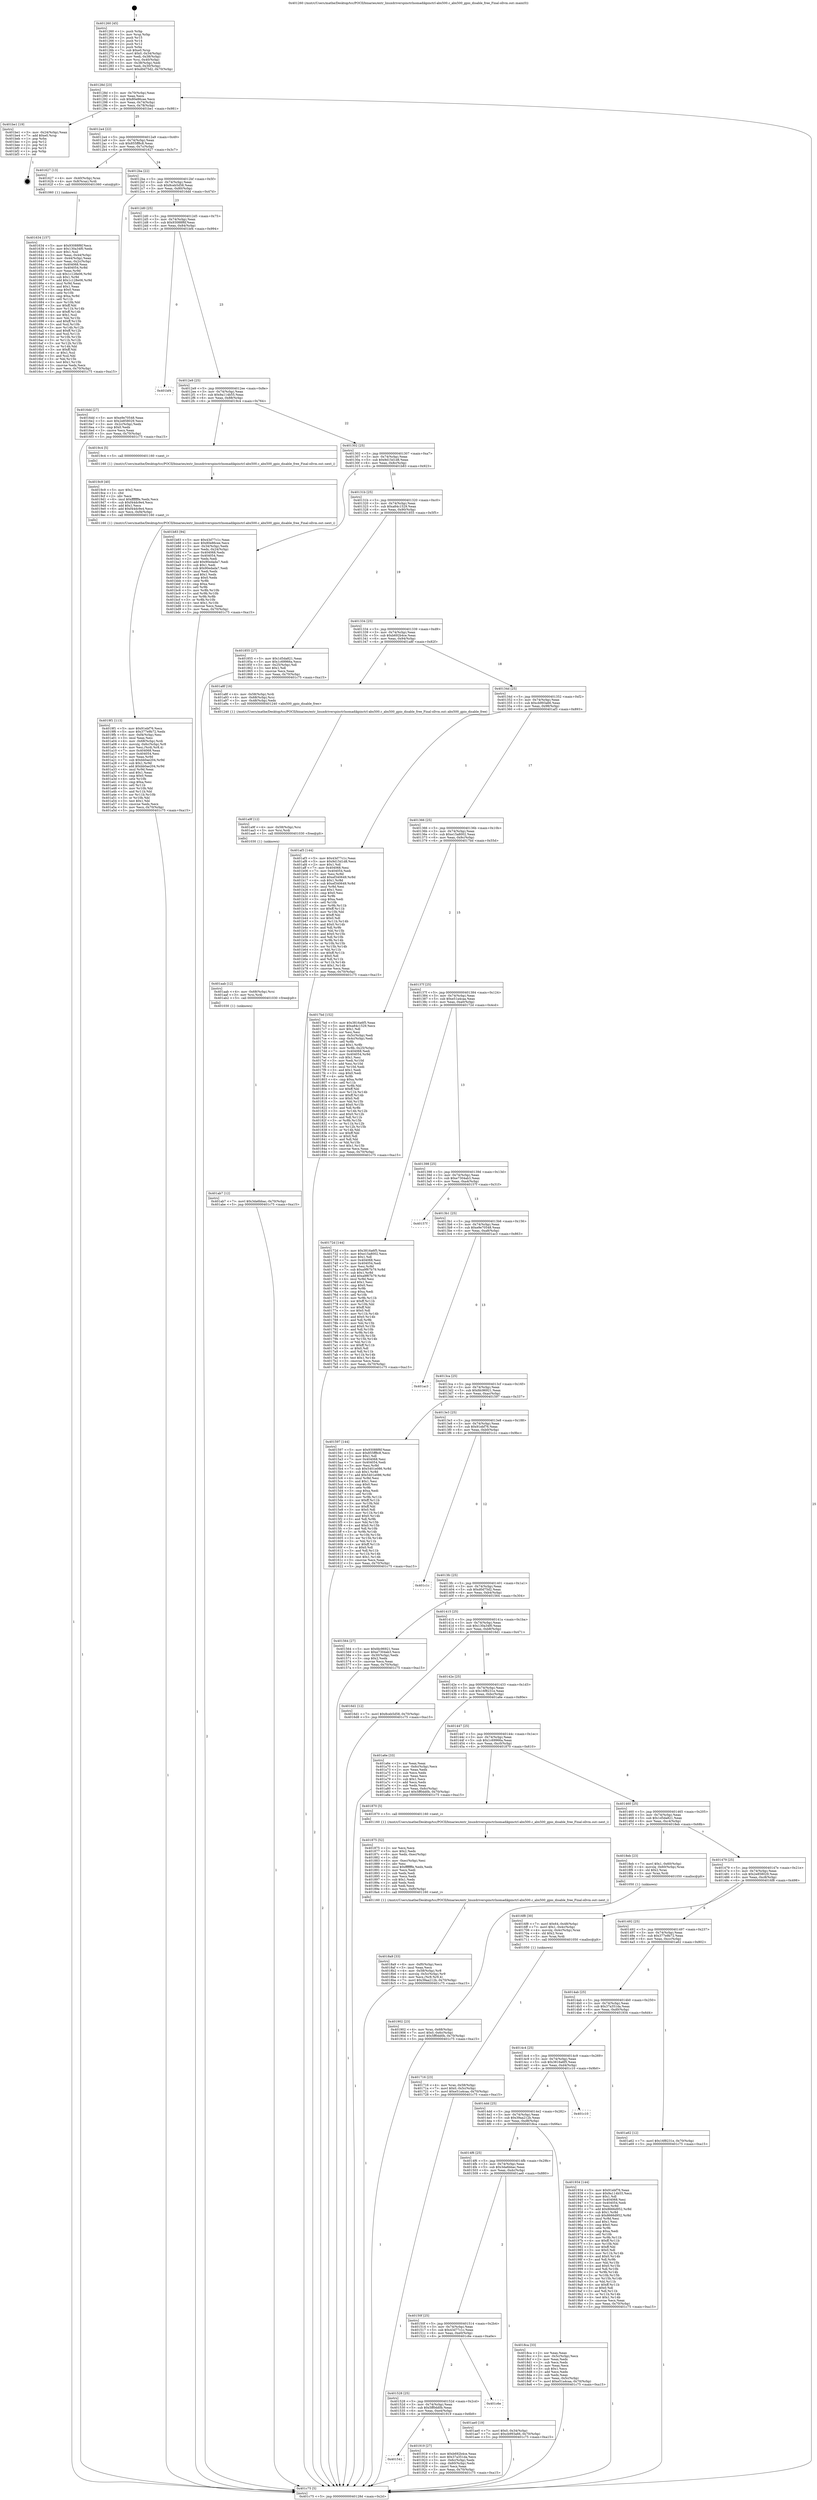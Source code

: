 digraph "0x401260" {
  label = "0x401260 (/mnt/c/Users/mathe/Desktop/tcc/POCII/binaries/extr_linuxdriverspinctrlnomadikpinctrl-abx500.c_abx500_gpio_disable_free_Final-ollvm.out::main(0))"
  labelloc = "t"
  node[shape=record]

  Entry [label="",width=0.3,height=0.3,shape=circle,fillcolor=black,style=filled]
  "0x40128d" [label="{
     0x40128d [23]\l
     | [instrs]\l
     &nbsp;&nbsp;0x40128d \<+3\>: mov -0x70(%rbp),%eax\l
     &nbsp;&nbsp;0x401290 \<+2\>: mov %eax,%ecx\l
     &nbsp;&nbsp;0x401292 \<+6\>: sub $0x80e86cee,%ecx\l
     &nbsp;&nbsp;0x401298 \<+3\>: mov %eax,-0x74(%rbp)\l
     &nbsp;&nbsp;0x40129b \<+3\>: mov %ecx,-0x78(%rbp)\l
     &nbsp;&nbsp;0x40129e \<+6\>: je 0000000000401be1 \<main+0x981\>\l
  }"]
  "0x401be1" [label="{
     0x401be1 [19]\l
     | [instrs]\l
     &nbsp;&nbsp;0x401be1 \<+3\>: mov -0x24(%rbp),%eax\l
     &nbsp;&nbsp;0x401be4 \<+7\>: add $0xe0,%rsp\l
     &nbsp;&nbsp;0x401beb \<+1\>: pop %rbx\l
     &nbsp;&nbsp;0x401bec \<+2\>: pop %r12\l
     &nbsp;&nbsp;0x401bee \<+2\>: pop %r14\l
     &nbsp;&nbsp;0x401bf0 \<+2\>: pop %r15\l
     &nbsp;&nbsp;0x401bf2 \<+1\>: pop %rbp\l
     &nbsp;&nbsp;0x401bf3 \<+1\>: ret\l
  }"]
  "0x4012a4" [label="{
     0x4012a4 [22]\l
     | [instrs]\l
     &nbsp;&nbsp;0x4012a4 \<+5\>: jmp 00000000004012a9 \<main+0x49\>\l
     &nbsp;&nbsp;0x4012a9 \<+3\>: mov -0x74(%rbp),%eax\l
     &nbsp;&nbsp;0x4012ac \<+5\>: sub $0x855ff8c8,%eax\l
     &nbsp;&nbsp;0x4012b1 \<+3\>: mov %eax,-0x7c(%rbp)\l
     &nbsp;&nbsp;0x4012b4 \<+6\>: je 0000000000401627 \<main+0x3c7\>\l
  }"]
  Exit [label="",width=0.3,height=0.3,shape=circle,fillcolor=black,style=filled,peripheries=2]
  "0x401627" [label="{
     0x401627 [13]\l
     | [instrs]\l
     &nbsp;&nbsp;0x401627 \<+4\>: mov -0x40(%rbp),%rax\l
     &nbsp;&nbsp;0x40162b \<+4\>: mov 0x8(%rax),%rdi\l
     &nbsp;&nbsp;0x40162f \<+5\>: call 0000000000401060 \<atoi@plt\>\l
     | [calls]\l
     &nbsp;&nbsp;0x401060 \{1\} (unknown)\l
  }"]
  "0x4012ba" [label="{
     0x4012ba [22]\l
     | [instrs]\l
     &nbsp;&nbsp;0x4012ba \<+5\>: jmp 00000000004012bf \<main+0x5f\>\l
     &nbsp;&nbsp;0x4012bf \<+3\>: mov -0x74(%rbp),%eax\l
     &nbsp;&nbsp;0x4012c2 \<+5\>: sub $0x8ceb5d58,%eax\l
     &nbsp;&nbsp;0x4012c7 \<+3\>: mov %eax,-0x80(%rbp)\l
     &nbsp;&nbsp;0x4012ca \<+6\>: je 00000000004016dd \<main+0x47d\>\l
  }"]
  "0x401ab7" [label="{
     0x401ab7 [12]\l
     | [instrs]\l
     &nbsp;&nbsp;0x401ab7 \<+7\>: movl $0x3da6bbac,-0x70(%rbp)\l
     &nbsp;&nbsp;0x401abe \<+5\>: jmp 0000000000401c75 \<main+0xa15\>\l
  }"]
  "0x4016dd" [label="{
     0x4016dd [27]\l
     | [instrs]\l
     &nbsp;&nbsp;0x4016dd \<+5\>: mov $0xe9e70548,%eax\l
     &nbsp;&nbsp;0x4016e2 \<+5\>: mov $0x2e858029,%ecx\l
     &nbsp;&nbsp;0x4016e7 \<+3\>: mov -0x2c(%rbp),%edx\l
     &nbsp;&nbsp;0x4016ea \<+3\>: cmp $0x0,%edx\l
     &nbsp;&nbsp;0x4016ed \<+3\>: cmove %ecx,%eax\l
     &nbsp;&nbsp;0x4016f0 \<+3\>: mov %eax,-0x70(%rbp)\l
     &nbsp;&nbsp;0x4016f3 \<+5\>: jmp 0000000000401c75 \<main+0xa15\>\l
  }"]
  "0x4012d0" [label="{
     0x4012d0 [25]\l
     | [instrs]\l
     &nbsp;&nbsp;0x4012d0 \<+5\>: jmp 00000000004012d5 \<main+0x75\>\l
     &nbsp;&nbsp;0x4012d5 \<+3\>: mov -0x74(%rbp),%eax\l
     &nbsp;&nbsp;0x4012d8 \<+5\>: sub $0x93088f6f,%eax\l
     &nbsp;&nbsp;0x4012dd \<+6\>: mov %eax,-0x84(%rbp)\l
     &nbsp;&nbsp;0x4012e3 \<+6\>: je 0000000000401bf4 \<main+0x994\>\l
  }"]
  "0x401aab" [label="{
     0x401aab [12]\l
     | [instrs]\l
     &nbsp;&nbsp;0x401aab \<+4\>: mov -0x68(%rbp),%rsi\l
     &nbsp;&nbsp;0x401aaf \<+3\>: mov %rsi,%rdi\l
     &nbsp;&nbsp;0x401ab2 \<+5\>: call 0000000000401030 \<free@plt\>\l
     | [calls]\l
     &nbsp;&nbsp;0x401030 \{1\} (unknown)\l
  }"]
  "0x401bf4" [label="{
     0x401bf4\l
  }", style=dashed]
  "0x4012e9" [label="{
     0x4012e9 [25]\l
     | [instrs]\l
     &nbsp;&nbsp;0x4012e9 \<+5\>: jmp 00000000004012ee \<main+0x8e\>\l
     &nbsp;&nbsp;0x4012ee \<+3\>: mov -0x74(%rbp),%eax\l
     &nbsp;&nbsp;0x4012f1 \<+5\>: sub $0x9a114b55,%eax\l
     &nbsp;&nbsp;0x4012f6 \<+6\>: mov %eax,-0x88(%rbp)\l
     &nbsp;&nbsp;0x4012fc \<+6\>: je 00000000004019c4 \<main+0x764\>\l
  }"]
  "0x401a9f" [label="{
     0x401a9f [12]\l
     | [instrs]\l
     &nbsp;&nbsp;0x401a9f \<+4\>: mov -0x58(%rbp),%rsi\l
     &nbsp;&nbsp;0x401aa3 \<+3\>: mov %rsi,%rdi\l
     &nbsp;&nbsp;0x401aa6 \<+5\>: call 0000000000401030 \<free@plt\>\l
     | [calls]\l
     &nbsp;&nbsp;0x401030 \{1\} (unknown)\l
  }"]
  "0x4019c4" [label="{
     0x4019c4 [5]\l
     | [instrs]\l
     &nbsp;&nbsp;0x4019c4 \<+5\>: call 0000000000401160 \<next_i\>\l
     | [calls]\l
     &nbsp;&nbsp;0x401160 \{1\} (/mnt/c/Users/mathe/Desktop/tcc/POCII/binaries/extr_linuxdriverspinctrlnomadikpinctrl-abx500.c_abx500_gpio_disable_free_Final-ollvm.out::next_i)\l
  }"]
  "0x401302" [label="{
     0x401302 [25]\l
     | [instrs]\l
     &nbsp;&nbsp;0x401302 \<+5\>: jmp 0000000000401307 \<main+0xa7\>\l
     &nbsp;&nbsp;0x401307 \<+3\>: mov -0x74(%rbp),%eax\l
     &nbsp;&nbsp;0x40130a \<+5\>: sub $0x9d15d1d8,%eax\l
     &nbsp;&nbsp;0x40130f \<+6\>: mov %eax,-0x8c(%rbp)\l
     &nbsp;&nbsp;0x401315 \<+6\>: je 0000000000401b83 \<main+0x923\>\l
  }"]
  "0x4019f1" [label="{
     0x4019f1 [113]\l
     | [instrs]\l
     &nbsp;&nbsp;0x4019f1 \<+5\>: mov $0x91ebf76,%ecx\l
     &nbsp;&nbsp;0x4019f6 \<+5\>: mov $0x377e9b72,%edx\l
     &nbsp;&nbsp;0x4019fb \<+6\>: mov -0xf4(%rbp),%esi\l
     &nbsp;&nbsp;0x401a01 \<+3\>: imul %eax,%esi\l
     &nbsp;&nbsp;0x401a04 \<+4\>: mov -0x68(%rbp),%rdi\l
     &nbsp;&nbsp;0x401a08 \<+4\>: movslq -0x6c(%rbp),%r8\l
     &nbsp;&nbsp;0x401a0c \<+4\>: mov %esi,(%rdi,%r8,4)\l
     &nbsp;&nbsp;0x401a10 \<+7\>: mov 0x404068,%eax\l
     &nbsp;&nbsp;0x401a17 \<+7\>: mov 0x404054,%esi\l
     &nbsp;&nbsp;0x401a1e \<+3\>: mov %eax,%r9d\l
     &nbsp;&nbsp;0x401a21 \<+7\>: sub $0xbb0ae204,%r9d\l
     &nbsp;&nbsp;0x401a28 \<+4\>: sub $0x1,%r9d\l
     &nbsp;&nbsp;0x401a2c \<+7\>: add $0xbb0ae204,%r9d\l
     &nbsp;&nbsp;0x401a33 \<+4\>: imul %r9d,%eax\l
     &nbsp;&nbsp;0x401a37 \<+3\>: and $0x1,%eax\l
     &nbsp;&nbsp;0x401a3a \<+3\>: cmp $0x0,%eax\l
     &nbsp;&nbsp;0x401a3d \<+4\>: sete %r10b\l
     &nbsp;&nbsp;0x401a41 \<+3\>: cmp $0xa,%esi\l
     &nbsp;&nbsp;0x401a44 \<+4\>: setl %r11b\l
     &nbsp;&nbsp;0x401a48 \<+3\>: mov %r10b,%bl\l
     &nbsp;&nbsp;0x401a4b \<+3\>: and %r11b,%bl\l
     &nbsp;&nbsp;0x401a4e \<+3\>: xor %r11b,%r10b\l
     &nbsp;&nbsp;0x401a51 \<+3\>: or %r10b,%bl\l
     &nbsp;&nbsp;0x401a54 \<+3\>: test $0x1,%bl\l
     &nbsp;&nbsp;0x401a57 \<+3\>: cmovne %edx,%ecx\l
     &nbsp;&nbsp;0x401a5a \<+3\>: mov %ecx,-0x70(%rbp)\l
     &nbsp;&nbsp;0x401a5d \<+5\>: jmp 0000000000401c75 \<main+0xa15\>\l
  }"]
  "0x401b83" [label="{
     0x401b83 [94]\l
     | [instrs]\l
     &nbsp;&nbsp;0x401b83 \<+5\>: mov $0x43d77c1c,%eax\l
     &nbsp;&nbsp;0x401b88 \<+5\>: mov $0x80e86cee,%ecx\l
     &nbsp;&nbsp;0x401b8d \<+3\>: mov -0x34(%rbp),%edx\l
     &nbsp;&nbsp;0x401b90 \<+3\>: mov %edx,-0x24(%rbp)\l
     &nbsp;&nbsp;0x401b93 \<+7\>: mov 0x404068,%edx\l
     &nbsp;&nbsp;0x401b9a \<+7\>: mov 0x404054,%esi\l
     &nbsp;&nbsp;0x401ba1 \<+2\>: mov %edx,%edi\l
     &nbsp;&nbsp;0x401ba3 \<+6\>: add $0x90edada7,%edi\l
     &nbsp;&nbsp;0x401ba9 \<+3\>: sub $0x1,%edi\l
     &nbsp;&nbsp;0x401bac \<+6\>: sub $0x90edada7,%edi\l
     &nbsp;&nbsp;0x401bb2 \<+3\>: imul %edi,%edx\l
     &nbsp;&nbsp;0x401bb5 \<+3\>: and $0x1,%edx\l
     &nbsp;&nbsp;0x401bb8 \<+3\>: cmp $0x0,%edx\l
     &nbsp;&nbsp;0x401bbb \<+4\>: sete %r8b\l
     &nbsp;&nbsp;0x401bbf \<+3\>: cmp $0xa,%esi\l
     &nbsp;&nbsp;0x401bc2 \<+4\>: setl %r9b\l
     &nbsp;&nbsp;0x401bc6 \<+3\>: mov %r8b,%r10b\l
     &nbsp;&nbsp;0x401bc9 \<+3\>: and %r9b,%r10b\l
     &nbsp;&nbsp;0x401bcc \<+3\>: xor %r9b,%r8b\l
     &nbsp;&nbsp;0x401bcf \<+3\>: or %r8b,%r10b\l
     &nbsp;&nbsp;0x401bd2 \<+4\>: test $0x1,%r10b\l
     &nbsp;&nbsp;0x401bd6 \<+3\>: cmovne %ecx,%eax\l
     &nbsp;&nbsp;0x401bd9 \<+3\>: mov %eax,-0x70(%rbp)\l
     &nbsp;&nbsp;0x401bdc \<+5\>: jmp 0000000000401c75 \<main+0xa15\>\l
  }"]
  "0x40131b" [label="{
     0x40131b [25]\l
     | [instrs]\l
     &nbsp;&nbsp;0x40131b \<+5\>: jmp 0000000000401320 \<main+0xc0\>\l
     &nbsp;&nbsp;0x401320 \<+3\>: mov -0x74(%rbp),%eax\l
     &nbsp;&nbsp;0x401323 \<+5\>: sub $0xa84c1529,%eax\l
     &nbsp;&nbsp;0x401328 \<+6\>: mov %eax,-0x90(%rbp)\l
     &nbsp;&nbsp;0x40132e \<+6\>: je 0000000000401855 \<main+0x5f5\>\l
  }"]
  "0x4019c9" [label="{
     0x4019c9 [40]\l
     | [instrs]\l
     &nbsp;&nbsp;0x4019c9 \<+5\>: mov $0x2,%ecx\l
     &nbsp;&nbsp;0x4019ce \<+1\>: cltd\l
     &nbsp;&nbsp;0x4019cf \<+2\>: idiv %ecx\l
     &nbsp;&nbsp;0x4019d1 \<+6\>: imul $0xfffffffe,%edx,%ecx\l
     &nbsp;&nbsp;0x4019d7 \<+6\>: sub $0xf44dc9e4,%ecx\l
     &nbsp;&nbsp;0x4019dd \<+3\>: add $0x1,%ecx\l
     &nbsp;&nbsp;0x4019e0 \<+6\>: add $0xf44dc9e4,%ecx\l
     &nbsp;&nbsp;0x4019e6 \<+6\>: mov %ecx,-0xf4(%rbp)\l
     &nbsp;&nbsp;0x4019ec \<+5\>: call 0000000000401160 \<next_i\>\l
     | [calls]\l
     &nbsp;&nbsp;0x401160 \{1\} (/mnt/c/Users/mathe/Desktop/tcc/POCII/binaries/extr_linuxdriverspinctrlnomadikpinctrl-abx500.c_abx500_gpio_disable_free_Final-ollvm.out::next_i)\l
  }"]
  "0x401855" [label="{
     0x401855 [27]\l
     | [instrs]\l
     &nbsp;&nbsp;0x401855 \<+5\>: mov $0x1d5da821,%eax\l
     &nbsp;&nbsp;0x40185a \<+5\>: mov $0x1c69966a,%ecx\l
     &nbsp;&nbsp;0x40185f \<+3\>: mov -0x25(%rbp),%dl\l
     &nbsp;&nbsp;0x401862 \<+3\>: test $0x1,%dl\l
     &nbsp;&nbsp;0x401865 \<+3\>: cmovne %ecx,%eax\l
     &nbsp;&nbsp;0x401868 \<+3\>: mov %eax,-0x70(%rbp)\l
     &nbsp;&nbsp;0x40186b \<+5\>: jmp 0000000000401c75 \<main+0xa15\>\l
  }"]
  "0x401334" [label="{
     0x401334 [25]\l
     | [instrs]\l
     &nbsp;&nbsp;0x401334 \<+5\>: jmp 0000000000401339 \<main+0xd9\>\l
     &nbsp;&nbsp;0x401339 \<+3\>: mov -0x74(%rbp),%eax\l
     &nbsp;&nbsp;0x40133c \<+5\>: sub $0xb692b4ce,%eax\l
     &nbsp;&nbsp;0x401341 \<+6\>: mov %eax,-0x94(%rbp)\l
     &nbsp;&nbsp;0x401347 \<+6\>: je 0000000000401a8f \<main+0x82f\>\l
  }"]
  "0x401541" [label="{
     0x401541\l
  }", style=dashed]
  "0x401a8f" [label="{
     0x401a8f [16]\l
     | [instrs]\l
     &nbsp;&nbsp;0x401a8f \<+4\>: mov -0x58(%rbp),%rdi\l
     &nbsp;&nbsp;0x401a93 \<+4\>: mov -0x68(%rbp),%rsi\l
     &nbsp;&nbsp;0x401a97 \<+3\>: mov -0x48(%rbp),%edx\l
     &nbsp;&nbsp;0x401a9a \<+5\>: call 0000000000401240 \<abx500_gpio_disable_free\>\l
     | [calls]\l
     &nbsp;&nbsp;0x401240 \{1\} (/mnt/c/Users/mathe/Desktop/tcc/POCII/binaries/extr_linuxdriverspinctrlnomadikpinctrl-abx500.c_abx500_gpio_disable_free_Final-ollvm.out::abx500_gpio_disable_free)\l
  }"]
  "0x40134d" [label="{
     0x40134d [25]\l
     | [instrs]\l
     &nbsp;&nbsp;0x40134d \<+5\>: jmp 0000000000401352 \<main+0xf2\>\l
     &nbsp;&nbsp;0x401352 \<+3\>: mov -0x74(%rbp),%eax\l
     &nbsp;&nbsp;0x401355 \<+5\>: sub $0xcb993a66,%eax\l
     &nbsp;&nbsp;0x40135a \<+6\>: mov %eax,-0x98(%rbp)\l
     &nbsp;&nbsp;0x401360 \<+6\>: je 0000000000401af3 \<main+0x893\>\l
  }"]
  "0x401919" [label="{
     0x401919 [27]\l
     | [instrs]\l
     &nbsp;&nbsp;0x401919 \<+5\>: mov $0xb692b4ce,%eax\l
     &nbsp;&nbsp;0x40191e \<+5\>: mov $0x37a351da,%ecx\l
     &nbsp;&nbsp;0x401923 \<+3\>: mov -0x6c(%rbp),%edx\l
     &nbsp;&nbsp;0x401926 \<+3\>: cmp -0x60(%rbp),%edx\l
     &nbsp;&nbsp;0x401929 \<+3\>: cmovl %ecx,%eax\l
     &nbsp;&nbsp;0x40192c \<+3\>: mov %eax,-0x70(%rbp)\l
     &nbsp;&nbsp;0x40192f \<+5\>: jmp 0000000000401c75 \<main+0xa15\>\l
  }"]
  "0x401af3" [label="{
     0x401af3 [144]\l
     | [instrs]\l
     &nbsp;&nbsp;0x401af3 \<+5\>: mov $0x43d77c1c,%eax\l
     &nbsp;&nbsp;0x401af8 \<+5\>: mov $0x9d15d1d8,%ecx\l
     &nbsp;&nbsp;0x401afd \<+2\>: mov $0x1,%dl\l
     &nbsp;&nbsp;0x401aff \<+7\>: mov 0x404068,%esi\l
     &nbsp;&nbsp;0x401b06 \<+7\>: mov 0x404054,%edi\l
     &nbsp;&nbsp;0x401b0d \<+3\>: mov %esi,%r8d\l
     &nbsp;&nbsp;0x401b10 \<+7\>: add $0xef340649,%r8d\l
     &nbsp;&nbsp;0x401b17 \<+4\>: sub $0x1,%r8d\l
     &nbsp;&nbsp;0x401b1b \<+7\>: sub $0xef340649,%r8d\l
     &nbsp;&nbsp;0x401b22 \<+4\>: imul %r8d,%esi\l
     &nbsp;&nbsp;0x401b26 \<+3\>: and $0x1,%esi\l
     &nbsp;&nbsp;0x401b29 \<+3\>: cmp $0x0,%esi\l
     &nbsp;&nbsp;0x401b2c \<+4\>: sete %r9b\l
     &nbsp;&nbsp;0x401b30 \<+3\>: cmp $0xa,%edi\l
     &nbsp;&nbsp;0x401b33 \<+4\>: setl %r10b\l
     &nbsp;&nbsp;0x401b37 \<+3\>: mov %r9b,%r11b\l
     &nbsp;&nbsp;0x401b3a \<+4\>: xor $0xff,%r11b\l
     &nbsp;&nbsp;0x401b3e \<+3\>: mov %r10b,%bl\l
     &nbsp;&nbsp;0x401b41 \<+3\>: xor $0xff,%bl\l
     &nbsp;&nbsp;0x401b44 \<+3\>: xor $0x0,%dl\l
     &nbsp;&nbsp;0x401b47 \<+3\>: mov %r11b,%r14b\l
     &nbsp;&nbsp;0x401b4a \<+4\>: and $0x0,%r14b\l
     &nbsp;&nbsp;0x401b4e \<+3\>: and %dl,%r9b\l
     &nbsp;&nbsp;0x401b51 \<+3\>: mov %bl,%r15b\l
     &nbsp;&nbsp;0x401b54 \<+4\>: and $0x0,%r15b\l
     &nbsp;&nbsp;0x401b58 \<+3\>: and %dl,%r10b\l
     &nbsp;&nbsp;0x401b5b \<+3\>: or %r9b,%r14b\l
     &nbsp;&nbsp;0x401b5e \<+3\>: or %r10b,%r15b\l
     &nbsp;&nbsp;0x401b61 \<+3\>: xor %r15b,%r14b\l
     &nbsp;&nbsp;0x401b64 \<+3\>: or %bl,%r11b\l
     &nbsp;&nbsp;0x401b67 \<+4\>: xor $0xff,%r11b\l
     &nbsp;&nbsp;0x401b6b \<+3\>: or $0x0,%dl\l
     &nbsp;&nbsp;0x401b6e \<+3\>: and %dl,%r11b\l
     &nbsp;&nbsp;0x401b71 \<+3\>: or %r11b,%r14b\l
     &nbsp;&nbsp;0x401b74 \<+4\>: test $0x1,%r14b\l
     &nbsp;&nbsp;0x401b78 \<+3\>: cmovne %ecx,%eax\l
     &nbsp;&nbsp;0x401b7b \<+3\>: mov %eax,-0x70(%rbp)\l
     &nbsp;&nbsp;0x401b7e \<+5\>: jmp 0000000000401c75 \<main+0xa15\>\l
  }"]
  "0x401366" [label="{
     0x401366 [25]\l
     | [instrs]\l
     &nbsp;&nbsp;0x401366 \<+5\>: jmp 000000000040136b \<main+0x10b\>\l
     &nbsp;&nbsp;0x40136b \<+3\>: mov -0x74(%rbp),%eax\l
     &nbsp;&nbsp;0x40136e \<+5\>: sub $0xe15a8002,%eax\l
     &nbsp;&nbsp;0x401373 \<+6\>: mov %eax,-0x9c(%rbp)\l
     &nbsp;&nbsp;0x401379 \<+6\>: je 00000000004017bd \<main+0x55d\>\l
  }"]
  "0x401528" [label="{
     0x401528 [25]\l
     | [instrs]\l
     &nbsp;&nbsp;0x401528 \<+5\>: jmp 000000000040152d \<main+0x2cd\>\l
     &nbsp;&nbsp;0x40152d \<+3\>: mov -0x74(%rbp),%eax\l
     &nbsp;&nbsp;0x401530 \<+5\>: sub $0x5ff0dd0b,%eax\l
     &nbsp;&nbsp;0x401535 \<+6\>: mov %eax,-0xe4(%rbp)\l
     &nbsp;&nbsp;0x40153b \<+6\>: je 0000000000401919 \<main+0x6b9\>\l
  }"]
  "0x4017bd" [label="{
     0x4017bd [152]\l
     | [instrs]\l
     &nbsp;&nbsp;0x4017bd \<+5\>: mov $0x3816a6f5,%eax\l
     &nbsp;&nbsp;0x4017c2 \<+5\>: mov $0xa84c1529,%ecx\l
     &nbsp;&nbsp;0x4017c7 \<+2\>: mov $0x1,%dl\l
     &nbsp;&nbsp;0x4017c9 \<+2\>: xor %esi,%esi\l
     &nbsp;&nbsp;0x4017cb \<+3\>: mov -0x5c(%rbp),%edi\l
     &nbsp;&nbsp;0x4017ce \<+3\>: cmp -0x4c(%rbp),%edi\l
     &nbsp;&nbsp;0x4017d1 \<+4\>: setl %r8b\l
     &nbsp;&nbsp;0x4017d5 \<+4\>: and $0x1,%r8b\l
     &nbsp;&nbsp;0x4017d9 \<+4\>: mov %r8b,-0x25(%rbp)\l
     &nbsp;&nbsp;0x4017dd \<+7\>: mov 0x404068,%edi\l
     &nbsp;&nbsp;0x4017e4 \<+8\>: mov 0x404054,%r9d\l
     &nbsp;&nbsp;0x4017ec \<+3\>: sub $0x1,%esi\l
     &nbsp;&nbsp;0x4017ef \<+3\>: mov %edi,%r10d\l
     &nbsp;&nbsp;0x4017f2 \<+3\>: add %esi,%r10d\l
     &nbsp;&nbsp;0x4017f5 \<+4\>: imul %r10d,%edi\l
     &nbsp;&nbsp;0x4017f9 \<+3\>: and $0x1,%edi\l
     &nbsp;&nbsp;0x4017fc \<+3\>: cmp $0x0,%edi\l
     &nbsp;&nbsp;0x4017ff \<+4\>: sete %r8b\l
     &nbsp;&nbsp;0x401803 \<+4\>: cmp $0xa,%r9d\l
     &nbsp;&nbsp;0x401807 \<+4\>: setl %r11b\l
     &nbsp;&nbsp;0x40180b \<+3\>: mov %r8b,%bl\l
     &nbsp;&nbsp;0x40180e \<+3\>: xor $0xff,%bl\l
     &nbsp;&nbsp;0x401811 \<+3\>: mov %r11b,%r14b\l
     &nbsp;&nbsp;0x401814 \<+4\>: xor $0xff,%r14b\l
     &nbsp;&nbsp;0x401818 \<+3\>: xor $0x0,%dl\l
     &nbsp;&nbsp;0x40181b \<+3\>: mov %bl,%r15b\l
     &nbsp;&nbsp;0x40181e \<+4\>: and $0x0,%r15b\l
     &nbsp;&nbsp;0x401822 \<+3\>: and %dl,%r8b\l
     &nbsp;&nbsp;0x401825 \<+3\>: mov %r14b,%r12b\l
     &nbsp;&nbsp;0x401828 \<+4\>: and $0x0,%r12b\l
     &nbsp;&nbsp;0x40182c \<+3\>: and %dl,%r11b\l
     &nbsp;&nbsp;0x40182f \<+3\>: or %r8b,%r15b\l
     &nbsp;&nbsp;0x401832 \<+3\>: or %r11b,%r12b\l
     &nbsp;&nbsp;0x401835 \<+3\>: xor %r12b,%r15b\l
     &nbsp;&nbsp;0x401838 \<+3\>: or %r14b,%bl\l
     &nbsp;&nbsp;0x40183b \<+3\>: xor $0xff,%bl\l
     &nbsp;&nbsp;0x40183e \<+3\>: or $0x0,%dl\l
     &nbsp;&nbsp;0x401841 \<+2\>: and %dl,%bl\l
     &nbsp;&nbsp;0x401843 \<+3\>: or %bl,%r15b\l
     &nbsp;&nbsp;0x401846 \<+4\>: test $0x1,%r15b\l
     &nbsp;&nbsp;0x40184a \<+3\>: cmovne %ecx,%eax\l
     &nbsp;&nbsp;0x40184d \<+3\>: mov %eax,-0x70(%rbp)\l
     &nbsp;&nbsp;0x401850 \<+5\>: jmp 0000000000401c75 \<main+0xa15\>\l
  }"]
  "0x40137f" [label="{
     0x40137f [25]\l
     | [instrs]\l
     &nbsp;&nbsp;0x40137f \<+5\>: jmp 0000000000401384 \<main+0x124\>\l
     &nbsp;&nbsp;0x401384 \<+3\>: mov -0x74(%rbp),%eax\l
     &nbsp;&nbsp;0x401387 \<+5\>: sub $0xe51a4caa,%eax\l
     &nbsp;&nbsp;0x40138c \<+6\>: mov %eax,-0xa0(%rbp)\l
     &nbsp;&nbsp;0x401392 \<+6\>: je 000000000040172d \<main+0x4cd\>\l
  }"]
  "0x401c6e" [label="{
     0x401c6e\l
  }", style=dashed]
  "0x40172d" [label="{
     0x40172d [144]\l
     | [instrs]\l
     &nbsp;&nbsp;0x40172d \<+5\>: mov $0x3816a6f5,%eax\l
     &nbsp;&nbsp;0x401732 \<+5\>: mov $0xe15a8002,%ecx\l
     &nbsp;&nbsp;0x401737 \<+2\>: mov $0x1,%dl\l
     &nbsp;&nbsp;0x401739 \<+7\>: mov 0x404068,%esi\l
     &nbsp;&nbsp;0x401740 \<+7\>: mov 0x404054,%edi\l
     &nbsp;&nbsp;0x401747 \<+3\>: mov %esi,%r8d\l
     &nbsp;&nbsp;0x40174a \<+7\>: sub $0xa9f67b79,%r8d\l
     &nbsp;&nbsp;0x401751 \<+4\>: sub $0x1,%r8d\l
     &nbsp;&nbsp;0x401755 \<+7\>: add $0xa9f67b79,%r8d\l
     &nbsp;&nbsp;0x40175c \<+4\>: imul %r8d,%esi\l
     &nbsp;&nbsp;0x401760 \<+3\>: and $0x1,%esi\l
     &nbsp;&nbsp;0x401763 \<+3\>: cmp $0x0,%esi\l
     &nbsp;&nbsp;0x401766 \<+4\>: sete %r9b\l
     &nbsp;&nbsp;0x40176a \<+3\>: cmp $0xa,%edi\l
     &nbsp;&nbsp;0x40176d \<+4\>: setl %r10b\l
     &nbsp;&nbsp;0x401771 \<+3\>: mov %r9b,%r11b\l
     &nbsp;&nbsp;0x401774 \<+4\>: xor $0xff,%r11b\l
     &nbsp;&nbsp;0x401778 \<+3\>: mov %r10b,%bl\l
     &nbsp;&nbsp;0x40177b \<+3\>: xor $0xff,%bl\l
     &nbsp;&nbsp;0x40177e \<+3\>: xor $0x0,%dl\l
     &nbsp;&nbsp;0x401781 \<+3\>: mov %r11b,%r14b\l
     &nbsp;&nbsp;0x401784 \<+4\>: and $0x0,%r14b\l
     &nbsp;&nbsp;0x401788 \<+3\>: and %dl,%r9b\l
     &nbsp;&nbsp;0x40178b \<+3\>: mov %bl,%r15b\l
     &nbsp;&nbsp;0x40178e \<+4\>: and $0x0,%r15b\l
     &nbsp;&nbsp;0x401792 \<+3\>: and %dl,%r10b\l
     &nbsp;&nbsp;0x401795 \<+3\>: or %r9b,%r14b\l
     &nbsp;&nbsp;0x401798 \<+3\>: or %r10b,%r15b\l
     &nbsp;&nbsp;0x40179b \<+3\>: xor %r15b,%r14b\l
     &nbsp;&nbsp;0x40179e \<+3\>: or %bl,%r11b\l
     &nbsp;&nbsp;0x4017a1 \<+4\>: xor $0xff,%r11b\l
     &nbsp;&nbsp;0x4017a5 \<+3\>: or $0x0,%dl\l
     &nbsp;&nbsp;0x4017a8 \<+3\>: and %dl,%r11b\l
     &nbsp;&nbsp;0x4017ab \<+3\>: or %r11b,%r14b\l
     &nbsp;&nbsp;0x4017ae \<+4\>: test $0x1,%r14b\l
     &nbsp;&nbsp;0x4017b2 \<+3\>: cmovne %ecx,%eax\l
     &nbsp;&nbsp;0x4017b5 \<+3\>: mov %eax,-0x70(%rbp)\l
     &nbsp;&nbsp;0x4017b8 \<+5\>: jmp 0000000000401c75 \<main+0xa15\>\l
  }"]
  "0x401398" [label="{
     0x401398 [25]\l
     | [instrs]\l
     &nbsp;&nbsp;0x401398 \<+5\>: jmp 000000000040139d \<main+0x13d\>\l
     &nbsp;&nbsp;0x40139d \<+3\>: mov -0x74(%rbp),%eax\l
     &nbsp;&nbsp;0x4013a0 \<+5\>: sub $0xe7304ab3,%eax\l
     &nbsp;&nbsp;0x4013a5 \<+6\>: mov %eax,-0xa4(%rbp)\l
     &nbsp;&nbsp;0x4013ab \<+6\>: je 000000000040157f \<main+0x31f\>\l
  }"]
  "0x40150f" [label="{
     0x40150f [25]\l
     | [instrs]\l
     &nbsp;&nbsp;0x40150f \<+5\>: jmp 0000000000401514 \<main+0x2b4\>\l
     &nbsp;&nbsp;0x401514 \<+3\>: mov -0x74(%rbp),%eax\l
     &nbsp;&nbsp;0x401517 \<+5\>: sub $0x43d77c1c,%eax\l
     &nbsp;&nbsp;0x40151c \<+6\>: mov %eax,-0xe0(%rbp)\l
     &nbsp;&nbsp;0x401522 \<+6\>: je 0000000000401c6e \<main+0xa0e\>\l
  }"]
  "0x40157f" [label="{
     0x40157f\l
  }", style=dashed]
  "0x4013b1" [label="{
     0x4013b1 [25]\l
     | [instrs]\l
     &nbsp;&nbsp;0x4013b1 \<+5\>: jmp 00000000004013b6 \<main+0x156\>\l
     &nbsp;&nbsp;0x4013b6 \<+3\>: mov -0x74(%rbp),%eax\l
     &nbsp;&nbsp;0x4013b9 \<+5\>: sub $0xe9e70548,%eax\l
     &nbsp;&nbsp;0x4013be \<+6\>: mov %eax,-0xa8(%rbp)\l
     &nbsp;&nbsp;0x4013c4 \<+6\>: je 0000000000401ac3 \<main+0x863\>\l
  }"]
  "0x401ae0" [label="{
     0x401ae0 [19]\l
     | [instrs]\l
     &nbsp;&nbsp;0x401ae0 \<+7\>: movl $0x0,-0x34(%rbp)\l
     &nbsp;&nbsp;0x401ae7 \<+7\>: movl $0xcb993a66,-0x70(%rbp)\l
     &nbsp;&nbsp;0x401aee \<+5\>: jmp 0000000000401c75 \<main+0xa15\>\l
  }"]
  "0x401ac3" [label="{
     0x401ac3\l
  }", style=dashed]
  "0x4013ca" [label="{
     0x4013ca [25]\l
     | [instrs]\l
     &nbsp;&nbsp;0x4013ca \<+5\>: jmp 00000000004013cf \<main+0x16f\>\l
     &nbsp;&nbsp;0x4013cf \<+3\>: mov -0x74(%rbp),%eax\l
     &nbsp;&nbsp;0x4013d2 \<+5\>: sub $0xfdc96921,%eax\l
     &nbsp;&nbsp;0x4013d7 \<+6\>: mov %eax,-0xac(%rbp)\l
     &nbsp;&nbsp;0x4013dd \<+6\>: je 0000000000401597 \<main+0x337\>\l
  }"]
  "0x401902" [label="{
     0x401902 [23]\l
     | [instrs]\l
     &nbsp;&nbsp;0x401902 \<+4\>: mov %rax,-0x68(%rbp)\l
     &nbsp;&nbsp;0x401906 \<+7\>: movl $0x0,-0x6c(%rbp)\l
     &nbsp;&nbsp;0x40190d \<+7\>: movl $0x5ff0dd0b,-0x70(%rbp)\l
     &nbsp;&nbsp;0x401914 \<+5\>: jmp 0000000000401c75 \<main+0xa15\>\l
  }"]
  "0x401597" [label="{
     0x401597 [144]\l
     | [instrs]\l
     &nbsp;&nbsp;0x401597 \<+5\>: mov $0x93088f6f,%eax\l
     &nbsp;&nbsp;0x40159c \<+5\>: mov $0x855ff8c8,%ecx\l
     &nbsp;&nbsp;0x4015a1 \<+2\>: mov $0x1,%dl\l
     &nbsp;&nbsp;0x4015a3 \<+7\>: mov 0x404068,%esi\l
     &nbsp;&nbsp;0x4015aa \<+7\>: mov 0x404054,%edi\l
     &nbsp;&nbsp;0x4015b1 \<+3\>: mov %esi,%r8d\l
     &nbsp;&nbsp;0x4015b4 \<+7\>: sub $0x5401e086,%r8d\l
     &nbsp;&nbsp;0x4015bb \<+4\>: sub $0x1,%r8d\l
     &nbsp;&nbsp;0x4015bf \<+7\>: add $0x5401e086,%r8d\l
     &nbsp;&nbsp;0x4015c6 \<+4\>: imul %r8d,%esi\l
     &nbsp;&nbsp;0x4015ca \<+3\>: and $0x1,%esi\l
     &nbsp;&nbsp;0x4015cd \<+3\>: cmp $0x0,%esi\l
     &nbsp;&nbsp;0x4015d0 \<+4\>: sete %r9b\l
     &nbsp;&nbsp;0x4015d4 \<+3\>: cmp $0xa,%edi\l
     &nbsp;&nbsp;0x4015d7 \<+4\>: setl %r10b\l
     &nbsp;&nbsp;0x4015db \<+3\>: mov %r9b,%r11b\l
     &nbsp;&nbsp;0x4015de \<+4\>: xor $0xff,%r11b\l
     &nbsp;&nbsp;0x4015e2 \<+3\>: mov %r10b,%bl\l
     &nbsp;&nbsp;0x4015e5 \<+3\>: xor $0xff,%bl\l
     &nbsp;&nbsp;0x4015e8 \<+3\>: xor $0x0,%dl\l
     &nbsp;&nbsp;0x4015eb \<+3\>: mov %r11b,%r14b\l
     &nbsp;&nbsp;0x4015ee \<+4\>: and $0x0,%r14b\l
     &nbsp;&nbsp;0x4015f2 \<+3\>: and %dl,%r9b\l
     &nbsp;&nbsp;0x4015f5 \<+3\>: mov %bl,%r15b\l
     &nbsp;&nbsp;0x4015f8 \<+4\>: and $0x0,%r15b\l
     &nbsp;&nbsp;0x4015fc \<+3\>: and %dl,%r10b\l
     &nbsp;&nbsp;0x4015ff \<+3\>: or %r9b,%r14b\l
     &nbsp;&nbsp;0x401602 \<+3\>: or %r10b,%r15b\l
     &nbsp;&nbsp;0x401605 \<+3\>: xor %r15b,%r14b\l
     &nbsp;&nbsp;0x401608 \<+3\>: or %bl,%r11b\l
     &nbsp;&nbsp;0x40160b \<+4\>: xor $0xff,%r11b\l
     &nbsp;&nbsp;0x40160f \<+3\>: or $0x0,%dl\l
     &nbsp;&nbsp;0x401612 \<+3\>: and %dl,%r11b\l
     &nbsp;&nbsp;0x401615 \<+3\>: or %r11b,%r14b\l
     &nbsp;&nbsp;0x401618 \<+4\>: test $0x1,%r14b\l
     &nbsp;&nbsp;0x40161c \<+3\>: cmovne %ecx,%eax\l
     &nbsp;&nbsp;0x40161f \<+3\>: mov %eax,-0x70(%rbp)\l
     &nbsp;&nbsp;0x401622 \<+5\>: jmp 0000000000401c75 \<main+0xa15\>\l
  }"]
  "0x4013e3" [label="{
     0x4013e3 [25]\l
     | [instrs]\l
     &nbsp;&nbsp;0x4013e3 \<+5\>: jmp 00000000004013e8 \<main+0x188\>\l
     &nbsp;&nbsp;0x4013e8 \<+3\>: mov -0x74(%rbp),%eax\l
     &nbsp;&nbsp;0x4013eb \<+5\>: sub $0x91ebf76,%eax\l
     &nbsp;&nbsp;0x4013f0 \<+6\>: mov %eax,-0xb0(%rbp)\l
     &nbsp;&nbsp;0x4013f6 \<+6\>: je 0000000000401c1c \<main+0x9bc\>\l
  }"]
  "0x4014f6" [label="{
     0x4014f6 [25]\l
     | [instrs]\l
     &nbsp;&nbsp;0x4014f6 \<+5\>: jmp 00000000004014fb \<main+0x29b\>\l
     &nbsp;&nbsp;0x4014fb \<+3\>: mov -0x74(%rbp),%eax\l
     &nbsp;&nbsp;0x4014fe \<+5\>: sub $0x3da6bbac,%eax\l
     &nbsp;&nbsp;0x401503 \<+6\>: mov %eax,-0xdc(%rbp)\l
     &nbsp;&nbsp;0x401509 \<+6\>: je 0000000000401ae0 \<main+0x880\>\l
  }"]
  "0x401c1c" [label="{
     0x401c1c\l
  }", style=dashed]
  "0x4013fc" [label="{
     0x4013fc [25]\l
     | [instrs]\l
     &nbsp;&nbsp;0x4013fc \<+5\>: jmp 0000000000401401 \<main+0x1a1\>\l
     &nbsp;&nbsp;0x401401 \<+3\>: mov -0x74(%rbp),%eax\l
     &nbsp;&nbsp;0x401404 \<+5\>: sub $0xd0d75d2,%eax\l
     &nbsp;&nbsp;0x401409 \<+6\>: mov %eax,-0xb4(%rbp)\l
     &nbsp;&nbsp;0x40140f \<+6\>: je 0000000000401564 \<main+0x304\>\l
  }"]
  "0x4018ca" [label="{
     0x4018ca [33]\l
     | [instrs]\l
     &nbsp;&nbsp;0x4018ca \<+2\>: xor %eax,%eax\l
     &nbsp;&nbsp;0x4018cc \<+3\>: mov -0x5c(%rbp),%ecx\l
     &nbsp;&nbsp;0x4018cf \<+2\>: mov %eax,%edx\l
     &nbsp;&nbsp;0x4018d1 \<+2\>: sub %ecx,%edx\l
     &nbsp;&nbsp;0x4018d3 \<+2\>: mov %eax,%ecx\l
     &nbsp;&nbsp;0x4018d5 \<+3\>: sub $0x1,%ecx\l
     &nbsp;&nbsp;0x4018d8 \<+2\>: add %ecx,%edx\l
     &nbsp;&nbsp;0x4018da \<+2\>: sub %edx,%eax\l
     &nbsp;&nbsp;0x4018dc \<+3\>: mov %eax,-0x5c(%rbp)\l
     &nbsp;&nbsp;0x4018df \<+7\>: movl $0xe51a4caa,-0x70(%rbp)\l
     &nbsp;&nbsp;0x4018e6 \<+5\>: jmp 0000000000401c75 \<main+0xa15\>\l
  }"]
  "0x401564" [label="{
     0x401564 [27]\l
     | [instrs]\l
     &nbsp;&nbsp;0x401564 \<+5\>: mov $0xfdc96921,%eax\l
     &nbsp;&nbsp;0x401569 \<+5\>: mov $0xe7304ab3,%ecx\l
     &nbsp;&nbsp;0x40156e \<+3\>: mov -0x30(%rbp),%edx\l
     &nbsp;&nbsp;0x401571 \<+3\>: cmp $0x2,%edx\l
     &nbsp;&nbsp;0x401574 \<+3\>: cmovne %ecx,%eax\l
     &nbsp;&nbsp;0x401577 \<+3\>: mov %eax,-0x70(%rbp)\l
     &nbsp;&nbsp;0x40157a \<+5\>: jmp 0000000000401c75 \<main+0xa15\>\l
  }"]
  "0x401415" [label="{
     0x401415 [25]\l
     | [instrs]\l
     &nbsp;&nbsp;0x401415 \<+5\>: jmp 000000000040141a \<main+0x1ba\>\l
     &nbsp;&nbsp;0x40141a \<+3\>: mov -0x74(%rbp),%eax\l
     &nbsp;&nbsp;0x40141d \<+5\>: sub $0x130a34f0,%eax\l
     &nbsp;&nbsp;0x401422 \<+6\>: mov %eax,-0xb8(%rbp)\l
     &nbsp;&nbsp;0x401428 \<+6\>: je 00000000004016d1 \<main+0x471\>\l
  }"]
  "0x401c75" [label="{
     0x401c75 [5]\l
     | [instrs]\l
     &nbsp;&nbsp;0x401c75 \<+5\>: jmp 000000000040128d \<main+0x2d\>\l
  }"]
  "0x401260" [label="{
     0x401260 [45]\l
     | [instrs]\l
     &nbsp;&nbsp;0x401260 \<+1\>: push %rbp\l
     &nbsp;&nbsp;0x401261 \<+3\>: mov %rsp,%rbp\l
     &nbsp;&nbsp;0x401264 \<+2\>: push %r15\l
     &nbsp;&nbsp;0x401266 \<+2\>: push %r14\l
     &nbsp;&nbsp;0x401268 \<+2\>: push %r12\l
     &nbsp;&nbsp;0x40126a \<+1\>: push %rbx\l
     &nbsp;&nbsp;0x40126b \<+7\>: sub $0xe0,%rsp\l
     &nbsp;&nbsp;0x401272 \<+7\>: movl $0x0,-0x34(%rbp)\l
     &nbsp;&nbsp;0x401279 \<+3\>: mov %edi,-0x38(%rbp)\l
     &nbsp;&nbsp;0x40127c \<+4\>: mov %rsi,-0x40(%rbp)\l
     &nbsp;&nbsp;0x401280 \<+3\>: mov -0x38(%rbp),%edi\l
     &nbsp;&nbsp;0x401283 \<+3\>: mov %edi,-0x30(%rbp)\l
     &nbsp;&nbsp;0x401286 \<+7\>: movl $0xd0d75d2,-0x70(%rbp)\l
  }"]
  "0x401634" [label="{
     0x401634 [157]\l
     | [instrs]\l
     &nbsp;&nbsp;0x401634 \<+5\>: mov $0x93088f6f,%ecx\l
     &nbsp;&nbsp;0x401639 \<+5\>: mov $0x130a34f0,%edx\l
     &nbsp;&nbsp;0x40163e \<+3\>: mov $0x1,%sil\l
     &nbsp;&nbsp;0x401641 \<+3\>: mov %eax,-0x44(%rbp)\l
     &nbsp;&nbsp;0x401644 \<+3\>: mov -0x44(%rbp),%eax\l
     &nbsp;&nbsp;0x401647 \<+3\>: mov %eax,-0x2c(%rbp)\l
     &nbsp;&nbsp;0x40164a \<+7\>: mov 0x404068,%eax\l
     &nbsp;&nbsp;0x401651 \<+8\>: mov 0x404054,%r8d\l
     &nbsp;&nbsp;0x401659 \<+3\>: mov %eax,%r9d\l
     &nbsp;&nbsp;0x40165c \<+7\>: sub $0x1c128e06,%r9d\l
     &nbsp;&nbsp;0x401663 \<+4\>: sub $0x1,%r9d\l
     &nbsp;&nbsp;0x401667 \<+7\>: add $0x1c128e06,%r9d\l
     &nbsp;&nbsp;0x40166e \<+4\>: imul %r9d,%eax\l
     &nbsp;&nbsp;0x401672 \<+3\>: and $0x1,%eax\l
     &nbsp;&nbsp;0x401675 \<+3\>: cmp $0x0,%eax\l
     &nbsp;&nbsp;0x401678 \<+4\>: sete %r10b\l
     &nbsp;&nbsp;0x40167c \<+4\>: cmp $0xa,%r8d\l
     &nbsp;&nbsp;0x401680 \<+4\>: setl %r11b\l
     &nbsp;&nbsp;0x401684 \<+3\>: mov %r10b,%bl\l
     &nbsp;&nbsp;0x401687 \<+3\>: xor $0xff,%bl\l
     &nbsp;&nbsp;0x40168a \<+3\>: mov %r11b,%r14b\l
     &nbsp;&nbsp;0x40168d \<+4\>: xor $0xff,%r14b\l
     &nbsp;&nbsp;0x401691 \<+4\>: xor $0x1,%sil\l
     &nbsp;&nbsp;0x401695 \<+3\>: mov %bl,%r15b\l
     &nbsp;&nbsp;0x401698 \<+4\>: and $0xff,%r15b\l
     &nbsp;&nbsp;0x40169c \<+3\>: and %sil,%r10b\l
     &nbsp;&nbsp;0x40169f \<+3\>: mov %r14b,%r12b\l
     &nbsp;&nbsp;0x4016a2 \<+4\>: and $0xff,%r12b\l
     &nbsp;&nbsp;0x4016a6 \<+3\>: and %sil,%r11b\l
     &nbsp;&nbsp;0x4016a9 \<+3\>: or %r10b,%r15b\l
     &nbsp;&nbsp;0x4016ac \<+3\>: or %r11b,%r12b\l
     &nbsp;&nbsp;0x4016af \<+3\>: xor %r12b,%r15b\l
     &nbsp;&nbsp;0x4016b2 \<+3\>: or %r14b,%bl\l
     &nbsp;&nbsp;0x4016b5 \<+3\>: xor $0xff,%bl\l
     &nbsp;&nbsp;0x4016b8 \<+4\>: or $0x1,%sil\l
     &nbsp;&nbsp;0x4016bc \<+3\>: and %sil,%bl\l
     &nbsp;&nbsp;0x4016bf \<+3\>: or %bl,%r15b\l
     &nbsp;&nbsp;0x4016c2 \<+4\>: test $0x1,%r15b\l
     &nbsp;&nbsp;0x4016c6 \<+3\>: cmovne %edx,%ecx\l
     &nbsp;&nbsp;0x4016c9 \<+3\>: mov %ecx,-0x70(%rbp)\l
     &nbsp;&nbsp;0x4016cc \<+5\>: jmp 0000000000401c75 \<main+0xa15\>\l
  }"]
  "0x4014dd" [label="{
     0x4014dd [25]\l
     | [instrs]\l
     &nbsp;&nbsp;0x4014dd \<+5\>: jmp 00000000004014e2 \<main+0x282\>\l
     &nbsp;&nbsp;0x4014e2 \<+3\>: mov -0x74(%rbp),%eax\l
     &nbsp;&nbsp;0x4014e5 \<+5\>: sub $0x39aa212b,%eax\l
     &nbsp;&nbsp;0x4014ea \<+6\>: mov %eax,-0xd8(%rbp)\l
     &nbsp;&nbsp;0x4014f0 \<+6\>: je 00000000004018ca \<main+0x66a\>\l
  }"]
  "0x4016d1" [label="{
     0x4016d1 [12]\l
     | [instrs]\l
     &nbsp;&nbsp;0x4016d1 \<+7\>: movl $0x8ceb5d58,-0x70(%rbp)\l
     &nbsp;&nbsp;0x4016d8 \<+5\>: jmp 0000000000401c75 \<main+0xa15\>\l
  }"]
  "0x40142e" [label="{
     0x40142e [25]\l
     | [instrs]\l
     &nbsp;&nbsp;0x40142e \<+5\>: jmp 0000000000401433 \<main+0x1d3\>\l
     &nbsp;&nbsp;0x401433 \<+3\>: mov -0x74(%rbp),%eax\l
     &nbsp;&nbsp;0x401436 \<+5\>: sub $0x16f8231e,%eax\l
     &nbsp;&nbsp;0x40143b \<+6\>: mov %eax,-0xbc(%rbp)\l
     &nbsp;&nbsp;0x401441 \<+6\>: je 0000000000401a6e \<main+0x80e\>\l
  }"]
  "0x401c10" [label="{
     0x401c10\l
  }", style=dashed]
  "0x401a6e" [label="{
     0x401a6e [33]\l
     | [instrs]\l
     &nbsp;&nbsp;0x401a6e \<+2\>: xor %eax,%eax\l
     &nbsp;&nbsp;0x401a70 \<+3\>: mov -0x6c(%rbp),%ecx\l
     &nbsp;&nbsp;0x401a73 \<+2\>: mov %eax,%edx\l
     &nbsp;&nbsp;0x401a75 \<+2\>: sub %ecx,%edx\l
     &nbsp;&nbsp;0x401a77 \<+2\>: mov %eax,%ecx\l
     &nbsp;&nbsp;0x401a79 \<+3\>: sub $0x1,%ecx\l
     &nbsp;&nbsp;0x401a7c \<+2\>: add %ecx,%edx\l
     &nbsp;&nbsp;0x401a7e \<+2\>: sub %edx,%eax\l
     &nbsp;&nbsp;0x401a80 \<+3\>: mov %eax,-0x6c(%rbp)\l
     &nbsp;&nbsp;0x401a83 \<+7\>: movl $0x5ff0dd0b,-0x70(%rbp)\l
     &nbsp;&nbsp;0x401a8a \<+5\>: jmp 0000000000401c75 \<main+0xa15\>\l
  }"]
  "0x401447" [label="{
     0x401447 [25]\l
     | [instrs]\l
     &nbsp;&nbsp;0x401447 \<+5\>: jmp 000000000040144c \<main+0x1ec\>\l
     &nbsp;&nbsp;0x40144c \<+3\>: mov -0x74(%rbp),%eax\l
     &nbsp;&nbsp;0x40144f \<+5\>: sub $0x1c69966a,%eax\l
     &nbsp;&nbsp;0x401454 \<+6\>: mov %eax,-0xc0(%rbp)\l
     &nbsp;&nbsp;0x40145a \<+6\>: je 0000000000401870 \<main+0x610\>\l
  }"]
  "0x4014c4" [label="{
     0x4014c4 [25]\l
     | [instrs]\l
     &nbsp;&nbsp;0x4014c4 \<+5\>: jmp 00000000004014c9 \<main+0x269\>\l
     &nbsp;&nbsp;0x4014c9 \<+3\>: mov -0x74(%rbp),%eax\l
     &nbsp;&nbsp;0x4014cc \<+5\>: sub $0x3816a6f5,%eax\l
     &nbsp;&nbsp;0x4014d1 \<+6\>: mov %eax,-0xd4(%rbp)\l
     &nbsp;&nbsp;0x4014d7 \<+6\>: je 0000000000401c10 \<main+0x9b0\>\l
  }"]
  "0x401870" [label="{
     0x401870 [5]\l
     | [instrs]\l
     &nbsp;&nbsp;0x401870 \<+5\>: call 0000000000401160 \<next_i\>\l
     | [calls]\l
     &nbsp;&nbsp;0x401160 \{1\} (/mnt/c/Users/mathe/Desktop/tcc/POCII/binaries/extr_linuxdriverspinctrlnomadikpinctrl-abx500.c_abx500_gpio_disable_free_Final-ollvm.out::next_i)\l
  }"]
  "0x401460" [label="{
     0x401460 [25]\l
     | [instrs]\l
     &nbsp;&nbsp;0x401460 \<+5\>: jmp 0000000000401465 \<main+0x205\>\l
     &nbsp;&nbsp;0x401465 \<+3\>: mov -0x74(%rbp),%eax\l
     &nbsp;&nbsp;0x401468 \<+5\>: sub $0x1d5da821,%eax\l
     &nbsp;&nbsp;0x40146d \<+6\>: mov %eax,-0xc4(%rbp)\l
     &nbsp;&nbsp;0x401473 \<+6\>: je 00000000004018eb \<main+0x68b\>\l
  }"]
  "0x401934" [label="{
     0x401934 [144]\l
     | [instrs]\l
     &nbsp;&nbsp;0x401934 \<+5\>: mov $0x91ebf76,%eax\l
     &nbsp;&nbsp;0x401939 \<+5\>: mov $0x9a114b55,%ecx\l
     &nbsp;&nbsp;0x40193e \<+2\>: mov $0x1,%dl\l
     &nbsp;&nbsp;0x401940 \<+7\>: mov 0x404068,%esi\l
     &nbsp;&nbsp;0x401947 \<+7\>: mov 0x404054,%edi\l
     &nbsp;&nbsp;0x40194e \<+3\>: mov %esi,%r8d\l
     &nbsp;&nbsp;0x401951 \<+7\>: add $0x8666d952,%r8d\l
     &nbsp;&nbsp;0x401958 \<+4\>: sub $0x1,%r8d\l
     &nbsp;&nbsp;0x40195c \<+7\>: sub $0x8666d952,%r8d\l
     &nbsp;&nbsp;0x401963 \<+4\>: imul %r8d,%esi\l
     &nbsp;&nbsp;0x401967 \<+3\>: and $0x1,%esi\l
     &nbsp;&nbsp;0x40196a \<+3\>: cmp $0x0,%esi\l
     &nbsp;&nbsp;0x40196d \<+4\>: sete %r9b\l
     &nbsp;&nbsp;0x401971 \<+3\>: cmp $0xa,%edi\l
     &nbsp;&nbsp;0x401974 \<+4\>: setl %r10b\l
     &nbsp;&nbsp;0x401978 \<+3\>: mov %r9b,%r11b\l
     &nbsp;&nbsp;0x40197b \<+4\>: xor $0xff,%r11b\l
     &nbsp;&nbsp;0x40197f \<+3\>: mov %r10b,%bl\l
     &nbsp;&nbsp;0x401982 \<+3\>: xor $0xff,%bl\l
     &nbsp;&nbsp;0x401985 \<+3\>: xor $0x0,%dl\l
     &nbsp;&nbsp;0x401988 \<+3\>: mov %r11b,%r14b\l
     &nbsp;&nbsp;0x40198b \<+4\>: and $0x0,%r14b\l
     &nbsp;&nbsp;0x40198f \<+3\>: and %dl,%r9b\l
     &nbsp;&nbsp;0x401992 \<+3\>: mov %bl,%r15b\l
     &nbsp;&nbsp;0x401995 \<+4\>: and $0x0,%r15b\l
     &nbsp;&nbsp;0x401999 \<+3\>: and %dl,%r10b\l
     &nbsp;&nbsp;0x40199c \<+3\>: or %r9b,%r14b\l
     &nbsp;&nbsp;0x40199f \<+3\>: or %r10b,%r15b\l
     &nbsp;&nbsp;0x4019a2 \<+3\>: xor %r15b,%r14b\l
     &nbsp;&nbsp;0x4019a5 \<+3\>: or %bl,%r11b\l
     &nbsp;&nbsp;0x4019a8 \<+4\>: xor $0xff,%r11b\l
     &nbsp;&nbsp;0x4019ac \<+3\>: or $0x0,%dl\l
     &nbsp;&nbsp;0x4019af \<+3\>: and %dl,%r11b\l
     &nbsp;&nbsp;0x4019b2 \<+3\>: or %r11b,%r14b\l
     &nbsp;&nbsp;0x4019b5 \<+4\>: test $0x1,%r14b\l
     &nbsp;&nbsp;0x4019b9 \<+3\>: cmovne %ecx,%eax\l
     &nbsp;&nbsp;0x4019bc \<+3\>: mov %eax,-0x70(%rbp)\l
     &nbsp;&nbsp;0x4019bf \<+5\>: jmp 0000000000401c75 \<main+0xa15\>\l
  }"]
  "0x4018eb" [label="{
     0x4018eb [23]\l
     | [instrs]\l
     &nbsp;&nbsp;0x4018eb \<+7\>: movl $0x1,-0x60(%rbp)\l
     &nbsp;&nbsp;0x4018f2 \<+4\>: movslq -0x60(%rbp),%rax\l
     &nbsp;&nbsp;0x4018f6 \<+4\>: shl $0x2,%rax\l
     &nbsp;&nbsp;0x4018fa \<+3\>: mov %rax,%rdi\l
     &nbsp;&nbsp;0x4018fd \<+5\>: call 0000000000401050 \<malloc@plt\>\l
     | [calls]\l
     &nbsp;&nbsp;0x401050 \{1\} (unknown)\l
  }"]
  "0x401479" [label="{
     0x401479 [25]\l
     | [instrs]\l
     &nbsp;&nbsp;0x401479 \<+5\>: jmp 000000000040147e \<main+0x21e\>\l
     &nbsp;&nbsp;0x40147e \<+3\>: mov -0x74(%rbp),%eax\l
     &nbsp;&nbsp;0x401481 \<+5\>: sub $0x2e858029,%eax\l
     &nbsp;&nbsp;0x401486 \<+6\>: mov %eax,-0xc8(%rbp)\l
     &nbsp;&nbsp;0x40148c \<+6\>: je 00000000004016f8 \<main+0x498\>\l
  }"]
  "0x4014ab" [label="{
     0x4014ab [25]\l
     | [instrs]\l
     &nbsp;&nbsp;0x4014ab \<+5\>: jmp 00000000004014b0 \<main+0x250\>\l
     &nbsp;&nbsp;0x4014b0 \<+3\>: mov -0x74(%rbp),%eax\l
     &nbsp;&nbsp;0x4014b3 \<+5\>: sub $0x37a351da,%eax\l
     &nbsp;&nbsp;0x4014b8 \<+6\>: mov %eax,-0xd0(%rbp)\l
     &nbsp;&nbsp;0x4014be \<+6\>: je 0000000000401934 \<main+0x6d4\>\l
  }"]
  "0x4016f8" [label="{
     0x4016f8 [30]\l
     | [instrs]\l
     &nbsp;&nbsp;0x4016f8 \<+7\>: movl $0x64,-0x48(%rbp)\l
     &nbsp;&nbsp;0x4016ff \<+7\>: movl $0x1,-0x4c(%rbp)\l
     &nbsp;&nbsp;0x401706 \<+4\>: movslq -0x4c(%rbp),%rax\l
     &nbsp;&nbsp;0x40170a \<+4\>: shl $0x2,%rax\l
     &nbsp;&nbsp;0x40170e \<+3\>: mov %rax,%rdi\l
     &nbsp;&nbsp;0x401711 \<+5\>: call 0000000000401050 \<malloc@plt\>\l
     | [calls]\l
     &nbsp;&nbsp;0x401050 \{1\} (unknown)\l
  }"]
  "0x401492" [label="{
     0x401492 [25]\l
     | [instrs]\l
     &nbsp;&nbsp;0x401492 \<+5\>: jmp 0000000000401497 \<main+0x237\>\l
     &nbsp;&nbsp;0x401497 \<+3\>: mov -0x74(%rbp),%eax\l
     &nbsp;&nbsp;0x40149a \<+5\>: sub $0x377e9b72,%eax\l
     &nbsp;&nbsp;0x40149f \<+6\>: mov %eax,-0xcc(%rbp)\l
     &nbsp;&nbsp;0x4014a5 \<+6\>: je 0000000000401a62 \<main+0x802\>\l
  }"]
  "0x401716" [label="{
     0x401716 [23]\l
     | [instrs]\l
     &nbsp;&nbsp;0x401716 \<+4\>: mov %rax,-0x58(%rbp)\l
     &nbsp;&nbsp;0x40171a \<+7\>: movl $0x0,-0x5c(%rbp)\l
     &nbsp;&nbsp;0x401721 \<+7\>: movl $0xe51a4caa,-0x70(%rbp)\l
     &nbsp;&nbsp;0x401728 \<+5\>: jmp 0000000000401c75 \<main+0xa15\>\l
  }"]
  "0x401875" [label="{
     0x401875 [52]\l
     | [instrs]\l
     &nbsp;&nbsp;0x401875 \<+2\>: xor %ecx,%ecx\l
     &nbsp;&nbsp;0x401877 \<+5\>: mov $0x2,%edx\l
     &nbsp;&nbsp;0x40187c \<+6\>: mov %edx,-0xec(%rbp)\l
     &nbsp;&nbsp;0x401882 \<+1\>: cltd\l
     &nbsp;&nbsp;0x401883 \<+6\>: mov -0xec(%rbp),%esi\l
     &nbsp;&nbsp;0x401889 \<+2\>: idiv %esi\l
     &nbsp;&nbsp;0x40188b \<+6\>: imul $0xfffffffe,%edx,%edx\l
     &nbsp;&nbsp;0x401891 \<+2\>: mov %ecx,%edi\l
     &nbsp;&nbsp;0x401893 \<+2\>: sub %edx,%edi\l
     &nbsp;&nbsp;0x401895 \<+2\>: mov %ecx,%edx\l
     &nbsp;&nbsp;0x401897 \<+3\>: sub $0x1,%edx\l
     &nbsp;&nbsp;0x40189a \<+2\>: add %edx,%edi\l
     &nbsp;&nbsp;0x40189c \<+2\>: sub %edi,%ecx\l
     &nbsp;&nbsp;0x40189e \<+6\>: mov %ecx,-0xf0(%rbp)\l
     &nbsp;&nbsp;0x4018a4 \<+5\>: call 0000000000401160 \<next_i\>\l
     | [calls]\l
     &nbsp;&nbsp;0x401160 \{1\} (/mnt/c/Users/mathe/Desktop/tcc/POCII/binaries/extr_linuxdriverspinctrlnomadikpinctrl-abx500.c_abx500_gpio_disable_free_Final-ollvm.out::next_i)\l
  }"]
  "0x4018a9" [label="{
     0x4018a9 [33]\l
     | [instrs]\l
     &nbsp;&nbsp;0x4018a9 \<+6\>: mov -0xf0(%rbp),%ecx\l
     &nbsp;&nbsp;0x4018af \<+3\>: imul %eax,%ecx\l
     &nbsp;&nbsp;0x4018b2 \<+4\>: mov -0x58(%rbp),%r8\l
     &nbsp;&nbsp;0x4018b6 \<+4\>: movslq -0x5c(%rbp),%r9\l
     &nbsp;&nbsp;0x4018ba \<+4\>: mov %ecx,(%r8,%r9,4)\l
     &nbsp;&nbsp;0x4018be \<+7\>: movl $0x39aa212b,-0x70(%rbp)\l
     &nbsp;&nbsp;0x4018c5 \<+5\>: jmp 0000000000401c75 \<main+0xa15\>\l
  }"]
  "0x401a62" [label="{
     0x401a62 [12]\l
     | [instrs]\l
     &nbsp;&nbsp;0x401a62 \<+7\>: movl $0x16f8231e,-0x70(%rbp)\l
     &nbsp;&nbsp;0x401a69 \<+5\>: jmp 0000000000401c75 \<main+0xa15\>\l
  }"]
  Entry -> "0x401260" [label=" 1"]
  "0x40128d" -> "0x401be1" [label=" 1"]
  "0x40128d" -> "0x4012a4" [label=" 25"]
  "0x401be1" -> Exit [label=" 1"]
  "0x4012a4" -> "0x401627" [label=" 1"]
  "0x4012a4" -> "0x4012ba" [label=" 24"]
  "0x401b83" -> "0x401c75" [label=" 1"]
  "0x4012ba" -> "0x4016dd" [label=" 1"]
  "0x4012ba" -> "0x4012d0" [label=" 23"]
  "0x401af3" -> "0x401c75" [label=" 1"]
  "0x4012d0" -> "0x401bf4" [label=" 0"]
  "0x4012d0" -> "0x4012e9" [label=" 23"]
  "0x401ae0" -> "0x401c75" [label=" 1"]
  "0x4012e9" -> "0x4019c4" [label=" 1"]
  "0x4012e9" -> "0x401302" [label=" 22"]
  "0x401ab7" -> "0x401c75" [label=" 1"]
  "0x401302" -> "0x401b83" [label=" 1"]
  "0x401302" -> "0x40131b" [label=" 21"]
  "0x401aab" -> "0x401ab7" [label=" 1"]
  "0x40131b" -> "0x401855" [label=" 2"]
  "0x40131b" -> "0x401334" [label=" 19"]
  "0x401a9f" -> "0x401aab" [label=" 1"]
  "0x401334" -> "0x401a8f" [label=" 1"]
  "0x401334" -> "0x40134d" [label=" 18"]
  "0x401a8f" -> "0x401a9f" [label=" 1"]
  "0x40134d" -> "0x401af3" [label=" 1"]
  "0x40134d" -> "0x401366" [label=" 17"]
  "0x401a6e" -> "0x401c75" [label=" 1"]
  "0x401366" -> "0x4017bd" [label=" 2"]
  "0x401366" -> "0x40137f" [label=" 15"]
  "0x4019f1" -> "0x401c75" [label=" 1"]
  "0x40137f" -> "0x40172d" [label=" 2"]
  "0x40137f" -> "0x401398" [label=" 13"]
  "0x4019c9" -> "0x4019f1" [label=" 1"]
  "0x401398" -> "0x40157f" [label=" 0"]
  "0x401398" -> "0x4013b1" [label=" 13"]
  "0x401934" -> "0x401c75" [label=" 1"]
  "0x4013b1" -> "0x401ac3" [label=" 0"]
  "0x4013b1" -> "0x4013ca" [label=" 13"]
  "0x401919" -> "0x401c75" [label=" 2"]
  "0x4013ca" -> "0x401597" [label=" 1"]
  "0x4013ca" -> "0x4013e3" [label=" 12"]
  "0x401528" -> "0x401919" [label=" 2"]
  "0x4013e3" -> "0x401c1c" [label=" 0"]
  "0x4013e3" -> "0x4013fc" [label=" 12"]
  "0x401a62" -> "0x401c75" [label=" 1"]
  "0x4013fc" -> "0x401564" [label=" 1"]
  "0x4013fc" -> "0x401415" [label=" 11"]
  "0x401564" -> "0x401c75" [label=" 1"]
  "0x401260" -> "0x40128d" [label=" 1"]
  "0x401c75" -> "0x40128d" [label=" 25"]
  "0x401597" -> "0x401c75" [label=" 1"]
  "0x401627" -> "0x401634" [label=" 1"]
  "0x401634" -> "0x401c75" [label=" 1"]
  "0x40150f" -> "0x401528" [label=" 2"]
  "0x401415" -> "0x4016d1" [label=" 1"]
  "0x401415" -> "0x40142e" [label=" 10"]
  "0x4016d1" -> "0x401c75" [label=" 1"]
  "0x4016dd" -> "0x401c75" [label=" 1"]
  "0x4019c4" -> "0x4019c9" [label=" 1"]
  "0x40142e" -> "0x401a6e" [label=" 1"]
  "0x40142e" -> "0x401447" [label=" 9"]
  "0x4014f6" -> "0x40150f" [label=" 2"]
  "0x401447" -> "0x401870" [label=" 1"]
  "0x401447" -> "0x401460" [label=" 8"]
  "0x401528" -> "0x401541" [label=" 0"]
  "0x401460" -> "0x4018eb" [label=" 1"]
  "0x401460" -> "0x401479" [label=" 7"]
  "0x401902" -> "0x401c75" [label=" 1"]
  "0x401479" -> "0x4016f8" [label=" 1"]
  "0x401479" -> "0x401492" [label=" 6"]
  "0x4016f8" -> "0x401716" [label=" 1"]
  "0x401716" -> "0x401c75" [label=" 1"]
  "0x40172d" -> "0x401c75" [label=" 2"]
  "0x4017bd" -> "0x401c75" [label=" 2"]
  "0x401855" -> "0x401c75" [label=" 2"]
  "0x401870" -> "0x401875" [label=" 1"]
  "0x401875" -> "0x4018a9" [label=" 1"]
  "0x4018a9" -> "0x401c75" [label=" 1"]
  "0x4018ca" -> "0x401c75" [label=" 1"]
  "0x401492" -> "0x401a62" [label=" 1"]
  "0x401492" -> "0x4014ab" [label=" 5"]
  "0x4018eb" -> "0x401902" [label=" 1"]
  "0x4014ab" -> "0x401934" [label=" 1"]
  "0x4014ab" -> "0x4014c4" [label=" 4"]
  "0x4014f6" -> "0x401ae0" [label=" 1"]
  "0x4014c4" -> "0x401c10" [label=" 0"]
  "0x4014c4" -> "0x4014dd" [label=" 4"]
  "0x40150f" -> "0x401c6e" [label=" 0"]
  "0x4014dd" -> "0x4018ca" [label=" 1"]
  "0x4014dd" -> "0x4014f6" [label=" 3"]
}
